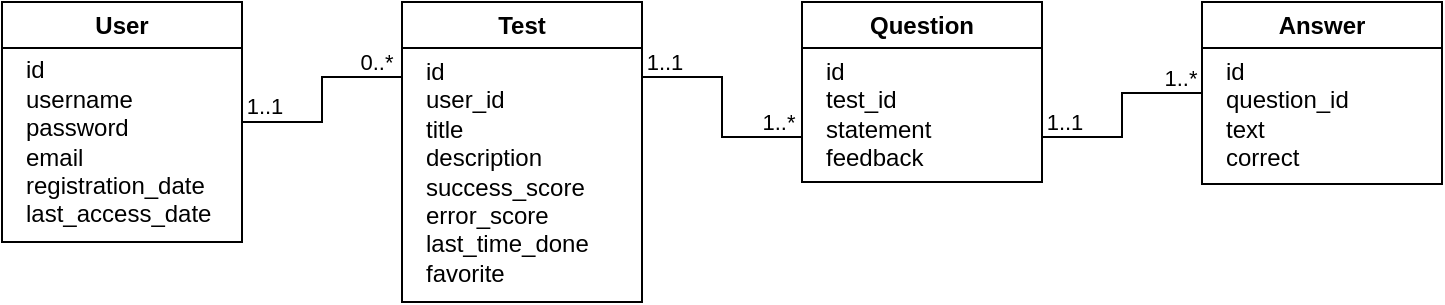<mxfile version="24.2.2" type="device">
  <diagram name="Pàgina-1" id="ved3tAUG1FeaRVCPwg-5">
    <mxGraphModel dx="1166" dy="686" grid="1" gridSize="10" guides="1" tooltips="1" connect="1" arrows="1" fold="1" page="1" pageScale="1" pageWidth="827" pageHeight="1169" math="0" shadow="0">
      <root>
        <mxCell id="0" />
        <mxCell id="1" parent="0" />
        <mxCell id="qvAsYW4s89Jc12h62jNv-14" value="" style="edgeStyle=orthogonalEdgeStyle;rounded=0;orthogonalLoop=1;jettySize=auto;html=1;entryX=0;entryY=0.25;entryDx=0;entryDy=0;endArrow=none;endFill=0;" edge="1" parent="1" source="qvAsYW4s89Jc12h62jNv-1" target="qvAsYW4s89Jc12h62jNv-6">
          <mxGeometry relative="1" as="geometry">
            <Array as="points">
              <mxPoint x="200" y="220" />
              <mxPoint x="200" y="198" />
            </Array>
          </mxGeometry>
        </mxCell>
        <mxCell id="qvAsYW4s89Jc12h62jNv-15" value="0..*" style="edgeLabel;html=1;align=center;verticalAlign=middle;resizable=0;points=[];" vertex="1" connectable="0" parent="qvAsYW4s89Jc12h62jNv-14">
          <mxGeometry x="0.727" y="5" relative="1" as="geometry">
            <mxPoint x="1" y="-3" as="offset" />
          </mxGeometry>
        </mxCell>
        <mxCell id="qvAsYW4s89Jc12h62jNv-16" value="1..1" style="edgeLabel;html=1;align=center;verticalAlign=middle;resizable=0;points=[];" vertex="1" connectable="0" parent="qvAsYW4s89Jc12h62jNv-14">
          <mxGeometry x="-0.59" y="3" relative="1" as="geometry">
            <mxPoint x="-10" y="-5" as="offset" />
          </mxGeometry>
        </mxCell>
        <mxCell id="qvAsYW4s89Jc12h62jNv-1" value="User" style="swimlane;whiteSpace=wrap;html=1;" vertex="1" parent="1">
          <mxGeometry x="40" y="160" width="120" height="120" as="geometry">
            <mxRectangle x="310" y="270" width="70" height="30" as="alternateBounds" />
          </mxGeometry>
        </mxCell>
        <mxCell id="qvAsYW4s89Jc12h62jNv-2" value="id&lt;div&gt;username&lt;/div&gt;&lt;div style=&quot;&quot;&gt;password&lt;/div&gt;&lt;div style=&quot;&quot;&gt;email&lt;/div&gt;&lt;div style=&quot;&quot;&gt;registration_date&lt;/div&gt;&lt;div style=&quot;&quot;&gt;last_access_date&lt;/div&gt;" style="text;html=1;align=left;verticalAlign=middle;resizable=0;points=[];autosize=1;strokeColor=none;fillColor=none;" vertex="1" parent="qvAsYW4s89Jc12h62jNv-1">
          <mxGeometry x="10" y="20" width="120" height="100" as="geometry" />
        </mxCell>
        <mxCell id="qvAsYW4s89Jc12h62jNv-17" style="edgeStyle=orthogonalEdgeStyle;rounded=0;orthogonalLoop=1;jettySize=auto;html=1;exitX=1;exitY=0.25;exitDx=0;exitDy=0;entryX=0;entryY=0.75;entryDx=0;entryDy=0;endArrow=none;endFill=0;" edge="1" parent="1" source="qvAsYW4s89Jc12h62jNv-6" target="qvAsYW4s89Jc12h62jNv-12">
          <mxGeometry relative="1" as="geometry" />
        </mxCell>
        <mxCell id="qvAsYW4s89Jc12h62jNv-18" value="1..*" style="edgeLabel;html=1;align=center;verticalAlign=middle;resizable=0;points=[];" vertex="1" connectable="0" parent="qvAsYW4s89Jc12h62jNv-17">
          <mxGeometry x="0.636" y="1" relative="1" as="geometry">
            <mxPoint x="8" y="-7" as="offset" />
          </mxGeometry>
        </mxCell>
        <mxCell id="qvAsYW4s89Jc12h62jNv-19" value="1..1" style="edgeLabel;html=1;align=center;verticalAlign=middle;resizable=0;points=[];" vertex="1" connectable="0" parent="qvAsYW4s89Jc12h62jNv-17">
          <mxGeometry x="-0.818" y="2" relative="1" as="geometry">
            <mxPoint x="1" y="-6" as="offset" />
          </mxGeometry>
        </mxCell>
        <mxCell id="qvAsYW4s89Jc12h62jNv-6" value="Test" style="swimlane;whiteSpace=wrap;html=1;" vertex="1" parent="1">
          <mxGeometry x="240" y="160" width="120" height="150" as="geometry">
            <mxRectangle x="310" y="270" width="70" height="30" as="alternateBounds" />
          </mxGeometry>
        </mxCell>
        <mxCell id="qvAsYW4s89Jc12h62jNv-7" value="id&lt;div&gt;&lt;span style=&quot;background-color: initial;&quot;&gt;user_id&lt;/span&gt;&lt;/div&gt;&lt;div&gt;&lt;span style=&quot;background-color: initial;&quot;&gt;title&lt;/span&gt;&lt;/div&gt;&lt;div&gt;&lt;span style=&quot;background-color: initial;&quot;&gt;description&lt;/span&gt;&lt;/div&gt;&lt;div&gt;&lt;span style=&quot;background-color: initial;&quot;&gt;success_score&lt;/span&gt;&lt;/div&gt;&lt;div&gt;&lt;span style=&quot;background-color: initial;&quot;&gt;error_score&lt;/span&gt;&lt;/div&gt;&lt;div&gt;&lt;span style=&quot;background-color: initial;&quot;&gt;last_time_done&lt;/span&gt;&lt;/div&gt;&lt;div&gt;&lt;span style=&quot;background-color: initial;&quot;&gt;favorite&lt;/span&gt;&lt;/div&gt;" style="text;html=1;align=left;verticalAlign=middle;resizable=0;points=[];autosize=1;strokeColor=none;fillColor=none;" vertex="1" parent="qvAsYW4s89Jc12h62jNv-6">
          <mxGeometry x="10" y="20" width="100" height="130" as="geometry" />
        </mxCell>
        <mxCell id="qvAsYW4s89Jc12h62jNv-8" value="Answer" style="swimlane;whiteSpace=wrap;html=1;" vertex="1" parent="1">
          <mxGeometry x="640" y="160" width="120" height="91" as="geometry">
            <mxRectangle x="310" y="270" width="70" height="30" as="alternateBounds" />
          </mxGeometry>
        </mxCell>
        <mxCell id="qvAsYW4s89Jc12h62jNv-9" value="id&lt;div&gt;&lt;span style=&quot;background-color: initial;&quot;&gt;question_id&lt;/span&gt;&lt;/div&gt;&lt;div&gt;&lt;span style=&quot;background-color: initial;&quot;&gt;text&lt;/span&gt;&lt;/div&gt;&lt;div&gt;correct&lt;/div&gt;" style="text;html=1;align=left;verticalAlign=middle;resizable=0;points=[];autosize=1;strokeColor=none;fillColor=none;" vertex="1" parent="qvAsYW4s89Jc12h62jNv-8">
          <mxGeometry x="10" y="21" width="80" height="70" as="geometry" />
        </mxCell>
        <mxCell id="qvAsYW4s89Jc12h62jNv-20" style="edgeStyle=orthogonalEdgeStyle;rounded=0;orthogonalLoop=1;jettySize=auto;html=1;exitX=1;exitY=0.75;exitDx=0;exitDy=0;entryX=0;entryY=0.5;entryDx=0;entryDy=0;endArrow=none;endFill=0;" edge="1" parent="1" source="qvAsYW4s89Jc12h62jNv-12" target="qvAsYW4s89Jc12h62jNv-8">
          <mxGeometry relative="1" as="geometry" />
        </mxCell>
        <mxCell id="qvAsYW4s89Jc12h62jNv-21" value="1..*" style="edgeLabel;html=1;align=center;verticalAlign=middle;resizable=0;points=[];" vertex="1" connectable="0" parent="qvAsYW4s89Jc12h62jNv-20">
          <mxGeometry x="0.673" y="1" relative="1" as="geometry">
            <mxPoint x="5" y="-7" as="offset" />
          </mxGeometry>
        </mxCell>
        <mxCell id="qvAsYW4s89Jc12h62jNv-22" value="1..1" style="edgeLabel;html=1;align=center;verticalAlign=middle;resizable=0;points=[];" vertex="1" connectable="0" parent="qvAsYW4s89Jc12h62jNv-20">
          <mxGeometry x="-0.815" y="3" relative="1" as="geometry">
            <mxPoint x="1" y="-5" as="offset" />
          </mxGeometry>
        </mxCell>
        <mxCell id="qvAsYW4s89Jc12h62jNv-12" value="Question" style="swimlane;whiteSpace=wrap;html=1;" vertex="1" parent="1">
          <mxGeometry x="440" y="160" width="120" height="90" as="geometry">
            <mxRectangle x="310" y="270" width="70" height="30" as="alternateBounds" />
          </mxGeometry>
        </mxCell>
        <mxCell id="qvAsYW4s89Jc12h62jNv-13" value="id&lt;div&gt;&lt;span style=&quot;background-color: initial;&quot;&gt;test_id&lt;/span&gt;&lt;/div&gt;&lt;div&gt;&lt;span style=&quot;background-color: initial;&quot;&gt;statement&lt;/span&gt;&lt;/div&gt;&lt;div&gt;feedback&lt;/div&gt;" style="text;html=1;align=left;verticalAlign=middle;resizable=0;points=[];autosize=1;strokeColor=none;fillColor=none;" vertex="1" parent="qvAsYW4s89Jc12h62jNv-12">
          <mxGeometry x="10" y="21" width="80" height="70" as="geometry" />
        </mxCell>
      </root>
    </mxGraphModel>
  </diagram>
</mxfile>

